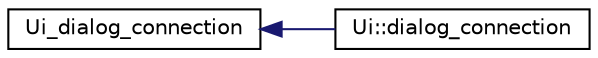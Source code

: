 digraph "Graphical Class Hierarchy"
{
  edge [fontname="Helvetica",fontsize="10",labelfontname="Helvetica",labelfontsize="10"];
  node [fontname="Helvetica",fontsize="10",shape=record];
  rankdir="LR";
  Node0 [label="Ui_dialog_connection",height=0.2,width=0.4,color="black", fillcolor="white", style="filled",URL="$class_ui__dialog__connection.html"];
  Node0 -> Node1 [dir="back",color="midnightblue",fontsize="10",style="solid",fontname="Helvetica"];
  Node1 [label="Ui::dialog_connection",height=0.2,width=0.4,color="black", fillcolor="white", style="filled",URL="$class_ui_1_1dialog__connection.html"];
}
